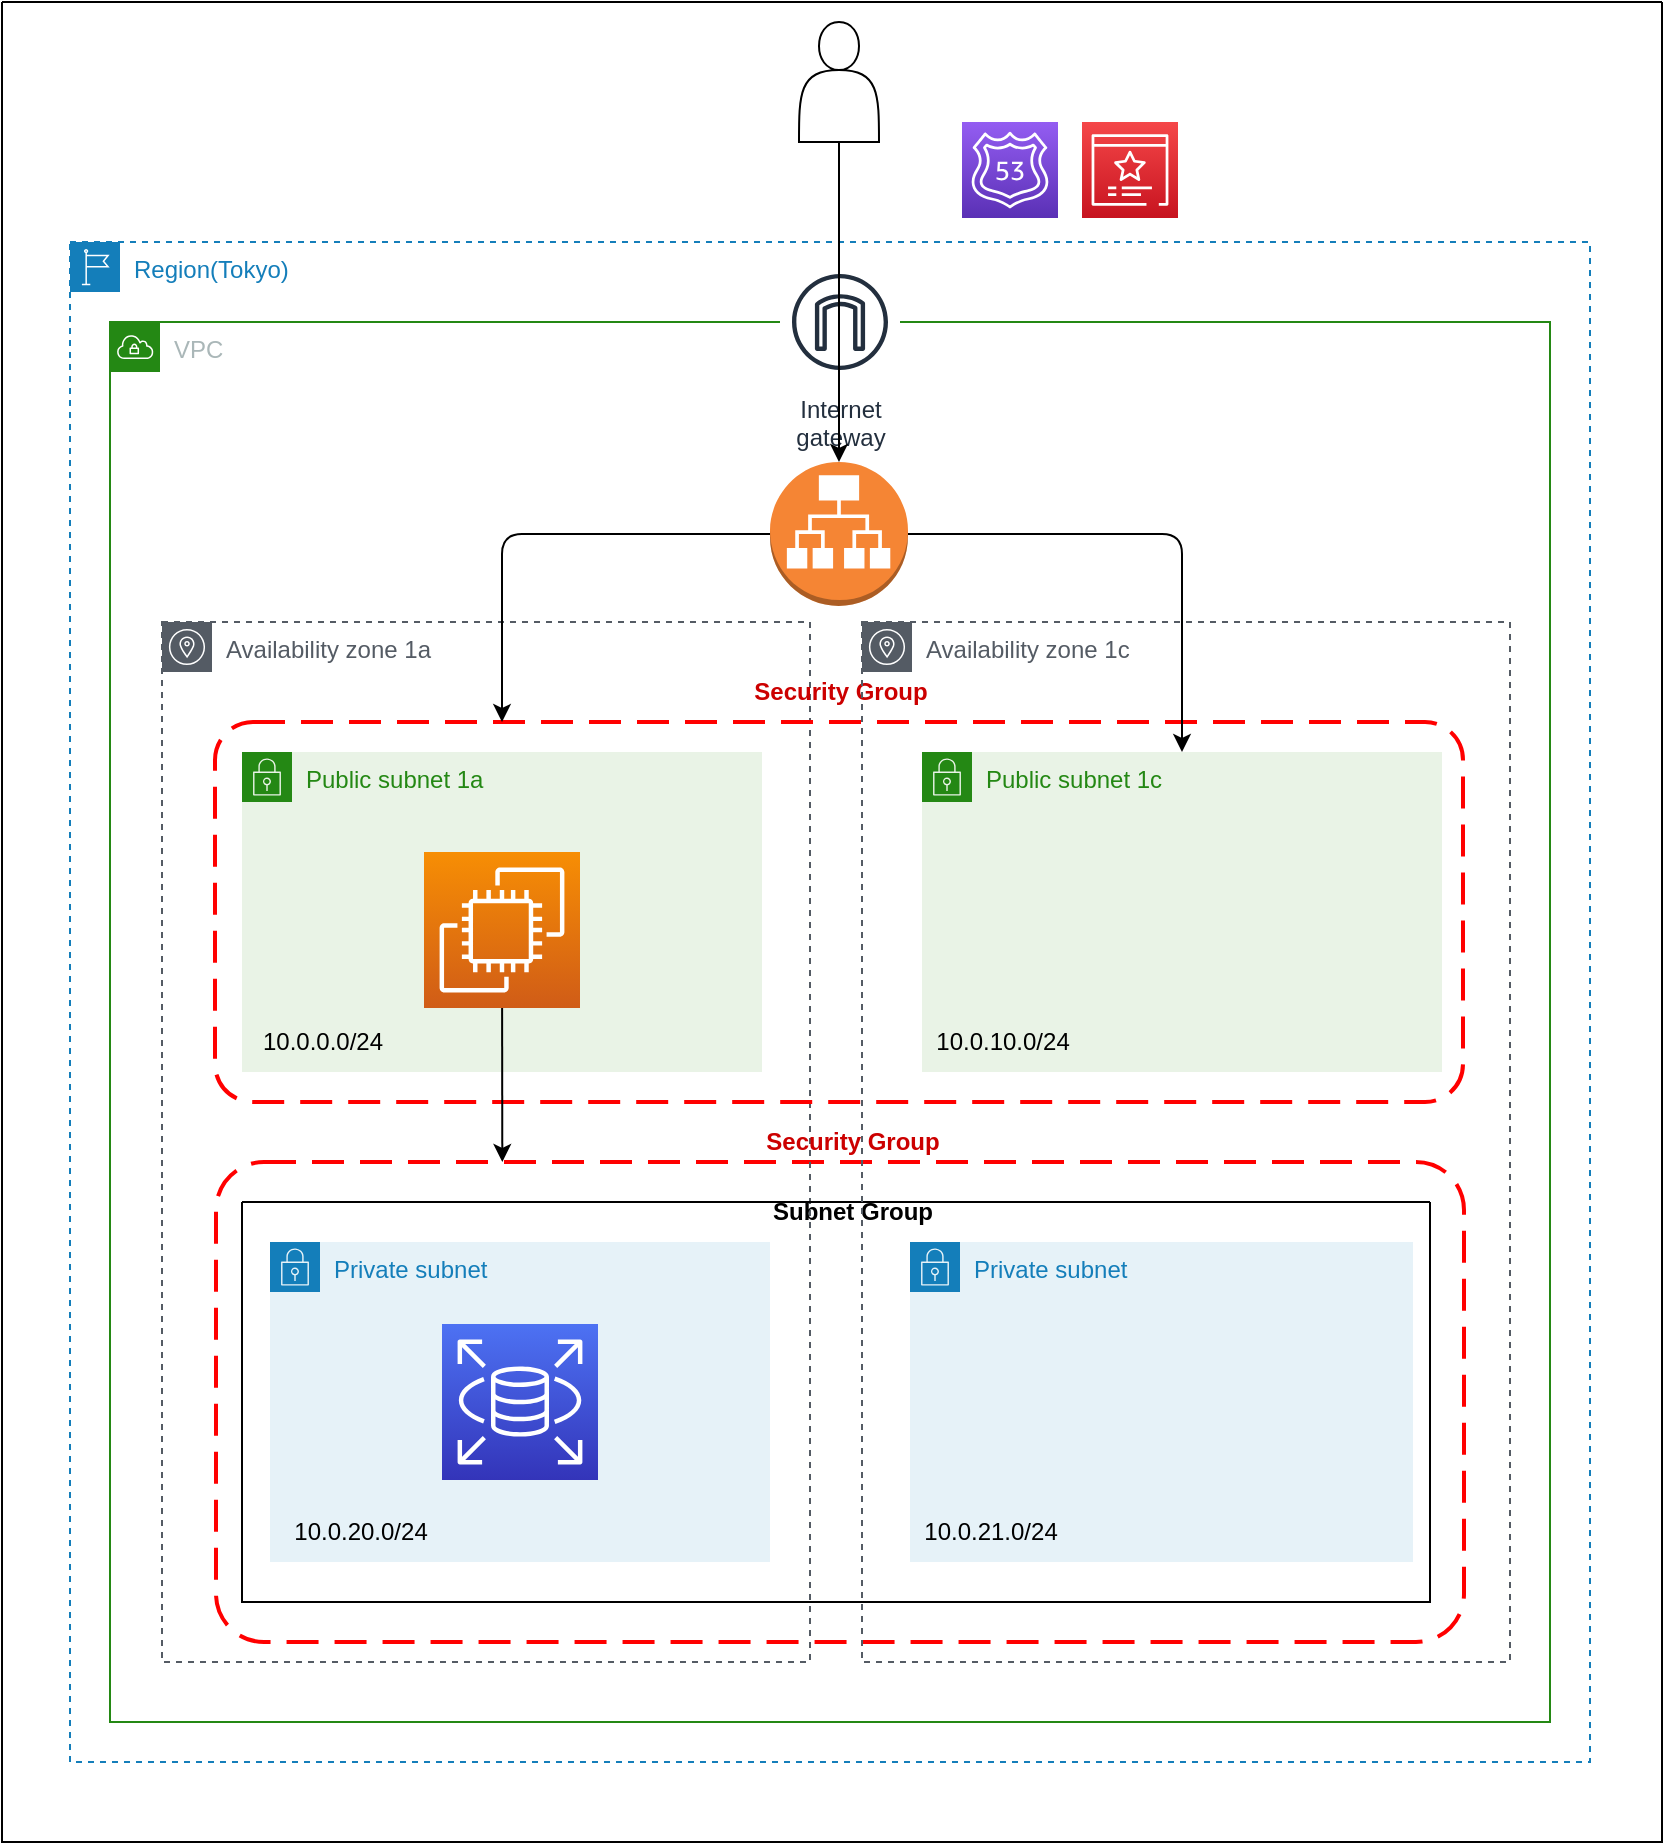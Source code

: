 <mxfile>
    <diagram id="Qg77tU_DHjURV8s3kFap" name="ページ1">
        <mxGraphModel dx="1579" dy="1003" grid="1" gridSize="10" guides="1" tooltips="1" connect="1" arrows="1" fold="1" page="1" pageScale="1" pageWidth="827" pageHeight="1169" background="#FFFFFF" math="0" shadow="0">
            <root>
                <mxCell id="0"/>
                <mxCell id="1" parent="0"/>
                <mxCell id="6" value="Region(Tokyo)" style="points=[[0,0],[0.25,0],[0.5,0],[0.75,0],[1,0],[1,0.25],[1,0.5],[1,0.75],[1,1],[0.75,1],[0.5,1],[0.25,1],[0,1],[0,0.75],[0,0.5],[0,0.25]];outlineConnect=0;gradientColor=none;html=1;whiteSpace=wrap;fontSize=12;fontStyle=0;container=1;pointerEvents=0;collapsible=0;recursiveResize=0;shape=mxgraph.aws4.group;grIcon=mxgraph.aws4.group_region;strokeColor=#147EBA;fillColor=none;verticalAlign=top;align=left;spacingLeft=30;fontColor=#147EBA;dashed=1;movable=0;resizable=0;rotatable=0;deletable=0;editable=0;connectable=0;" parent="1" vertex="1">
                    <mxGeometry x="34" y="120" width="760" height="760" as="geometry"/>
                </mxCell>
                <mxCell id="13" value="VPC" style="points=[[0,0],[0.25,0],[0.5,0],[0.75,0],[1,0],[1,0.25],[1,0.5],[1,0.75],[1,1],[0.75,1],[0.5,1],[0.25,1],[0,1],[0,0.75],[0,0.5],[0,0.25]];outlineConnect=0;gradientColor=none;html=1;whiteSpace=wrap;fontSize=12;fontStyle=0;container=1;pointerEvents=0;collapsible=0;recursiveResize=0;shape=mxgraph.aws4.group;grIcon=mxgraph.aws4.group_vpc;strokeColor=#248814;fillColor=none;verticalAlign=top;align=left;spacingLeft=30;fontColor=#AAB7B8;dashed=0;movable=1;resizable=1;rotatable=1;deletable=1;editable=1;connectable=1;" parent="6" vertex="1">
                    <mxGeometry x="20" y="40" width="720" height="700" as="geometry"/>
                </mxCell>
                <mxCell id="25" value="Private subnet" style="points=[[0,0],[0.25,0],[0.5,0],[0.75,0],[1,0],[1,0.25],[1,0.5],[1,0.75],[1,1],[0.75,1],[0.5,1],[0.25,1],[0,1],[0,0.75],[0,0.5],[0,0.25]];outlineConnect=0;gradientColor=none;html=1;whiteSpace=wrap;fontSize=12;fontStyle=0;container=1;pointerEvents=0;collapsible=0;recursiveResize=0;shape=mxgraph.aws4.group;grIcon=mxgraph.aws4.group_security_group;grStroke=0;strokeColor=#147EBA;fillColor=#E6F2F8;verticalAlign=top;align=left;spacingLeft=30;fontColor=#147EBA;dashed=0;" parent="13" vertex="1">
                    <mxGeometry x="80" y="460" width="250" height="160" as="geometry"/>
                </mxCell>
                <mxCell id="40" value="" style="sketch=0;points=[[0,0,0],[0.25,0,0],[0.5,0,0],[0.75,0,0],[1,0,0],[0,1,0],[0.25,1,0],[0.5,1,0],[0.75,1,0],[1,1,0],[0,0.25,0],[0,0.5,0],[0,0.75,0],[1,0.25,0],[1,0.5,0],[1,0.75,0]];outlineConnect=0;fontColor=#232F3E;gradientColor=#4D72F3;gradientDirection=north;fillColor=#3334B9;strokeColor=#ffffff;dashed=0;verticalLabelPosition=bottom;verticalAlign=top;align=center;html=1;fontSize=12;fontStyle=0;aspect=fixed;shape=mxgraph.aws4.resourceIcon;resIcon=mxgraph.aws4.rds;" parent="25" vertex="1">
                    <mxGeometry x="86" y="41" width="78" height="78" as="geometry"/>
                </mxCell>
                <mxCell id="95" value="" style="rounded=1;arcSize=10;dashed=1;strokeColor=#ff0000;fillColor=none;gradientColor=none;dashPattern=8 4;strokeWidth=2;" parent="13" vertex="1">
                    <mxGeometry x="53" y="420" width="624" height="240" as="geometry"/>
                </mxCell>
                <mxCell id="96" value="Availability zone 1a" style="sketch=0;outlineConnect=0;gradientColor=none;html=1;whiteSpace=wrap;fontSize=12;fontStyle=0;shape=mxgraph.aws4.group;grIcon=mxgraph.aws4.group_availability_zone;strokeColor=#545B64;fillColor=none;verticalAlign=top;align=left;spacingLeft=30;fontColor=#545B64;dashed=1;movable=0;resizable=0;rotatable=0;deletable=0;editable=0;connectable=0;" parent="13" vertex="1">
                    <mxGeometry x="26" y="150" width="324" height="520" as="geometry"/>
                </mxCell>
                <mxCell id="36" value="" style="rounded=1;arcSize=10;dashed=1;strokeColor=#ff0000;fillColor=none;gradientColor=none;dashPattern=8 4;strokeWidth=2;" parent="13" vertex="1">
                    <mxGeometry x="52.5" y="200" width="624" height="190" as="geometry"/>
                </mxCell>
                <mxCell id="16" value="Public subnet 1c" style="points=[[0,0],[0.25,0],[0.5,0],[0.75,0],[1,0],[1,0.25],[1,0.5],[1,0.75],[1,1],[0.75,1],[0.5,1],[0.25,1],[0,1],[0,0.75],[0,0.5],[0,0.25]];outlineConnect=0;gradientColor=none;html=1;whiteSpace=wrap;fontSize=12;fontStyle=0;container=1;pointerEvents=0;collapsible=0;recursiveResize=0;shape=mxgraph.aws4.group;grIcon=mxgraph.aws4.group_security_group;grStroke=0;strokeColor=#248814;fillColor=#E9F3E6;verticalAlign=top;align=left;spacingLeft=30;fontColor=#248814;dashed=0;" parent="13" vertex="1">
                    <mxGeometry x="406" y="215" width="260" height="160" as="geometry"/>
                </mxCell>
                <mxCell id="24" value="Public subnet 1a" style="points=[[0,0],[0.25,0],[0.5,0],[0.75,0],[1,0],[1,0.25],[1,0.5],[1,0.75],[1,1],[0.75,1],[0.5,1],[0.25,1],[0,1],[0,0.75],[0,0.5],[0,0.25]];outlineConnect=0;gradientColor=none;html=1;whiteSpace=wrap;fontSize=12;fontStyle=0;container=1;pointerEvents=0;collapsible=0;recursiveResize=0;shape=mxgraph.aws4.group;grIcon=mxgraph.aws4.group_security_group;grStroke=0;strokeColor=#248814;fillColor=#E9F3E6;verticalAlign=top;align=left;spacingLeft=30;fontColor=#248814;dashed=0;" parent="13" vertex="1">
                    <mxGeometry x="66" y="215" width="260" height="160" as="geometry"/>
                </mxCell>
                <mxCell id="34" value="" style="sketch=0;points=[[0,0,0],[0.25,0,0],[0.5,0,0],[0.75,0,0],[1,0,0],[0,1,0],[0.25,1,0],[0.5,1,0],[0.75,1,0],[1,1,0],[0,0.25,0],[0,0.5,0],[0,0.75,0],[1,0.25,0],[1,0.5,0],[1,0.75,0]];outlineConnect=0;fontColor=#232F3E;gradientColor=#F78E04;gradientDirection=north;fillColor=#D05C17;strokeColor=#ffffff;dashed=0;verticalLabelPosition=bottom;verticalAlign=top;align=center;html=1;fontSize=12;fontStyle=0;aspect=fixed;shape=mxgraph.aws4.resourceIcon;resIcon=mxgraph.aws4.ec2;" parent="24" vertex="1">
                    <mxGeometry x="91" y="50" width="78" height="78" as="geometry"/>
                </mxCell>
                <mxCell id="53" style="edgeStyle=none;html=1;" parent="13" source="26" edge="1">
                    <mxGeometry relative="1" as="geometry">
                        <mxPoint x="196" y="200" as="targetPoint"/>
                        <Array as="points">
                            <mxPoint x="196" y="106"/>
                        </Array>
                    </mxGeometry>
                </mxCell>
                <mxCell id="57" style="edgeStyle=none;html=1;" parent="13" source="26" target="16" edge="1">
                    <mxGeometry relative="1" as="geometry">
                        <Array as="points">
                            <mxPoint x="536" y="106"/>
                        </Array>
                    </mxGeometry>
                </mxCell>
                <mxCell id="26" value="" style="outlineConnect=0;dashed=0;verticalLabelPosition=bottom;verticalAlign=top;align=center;html=1;shape=mxgraph.aws3.application_load_balancer;fillColor=#F58534;gradientColor=none;" parent="13" vertex="1">
                    <mxGeometry x="330" y="70" width="69" height="72" as="geometry"/>
                </mxCell>
                <mxCell id="43" value="Private subnet" style="points=[[0,0],[0.25,0],[0.5,0],[0.75,0],[1,0],[1,0.25],[1,0.5],[1,0.75],[1,1],[0.75,1],[0.5,1],[0.25,1],[0,1],[0,0.75],[0,0.5],[0,0.25]];outlineConnect=0;gradientColor=none;html=1;whiteSpace=wrap;fontSize=12;fontStyle=0;container=1;pointerEvents=0;collapsible=0;recursiveResize=0;shape=mxgraph.aws4.group;grIcon=mxgraph.aws4.group_security_group;grStroke=0;strokeColor=#147EBA;fillColor=#E6F2F8;verticalAlign=top;align=left;spacingLeft=30;fontColor=#147EBA;dashed=0;" parent="13" vertex="1">
                    <mxGeometry x="400" y="460" width="251.5" height="160" as="geometry"/>
                </mxCell>
                <mxCell id="92" value="10.0.21.0/24" style="text;html=1;align=center;verticalAlign=middle;resizable=0;points=[];autosize=1;strokeColor=none;fillColor=none;fontColor=#000000;" parent="43" vertex="1">
                    <mxGeometry x="-5" y="130" width="90" height="30" as="geometry"/>
                </mxCell>
                <mxCell id="58" style="edgeStyle=none;html=1;entryX=0.232;entryY=0;entryDx=0;entryDy=0;entryPerimeter=0;" parent="13" source="34" edge="1">
                    <mxGeometry relative="1" as="geometry">
                        <mxPoint x="196.16" y="420" as="targetPoint"/>
                    </mxGeometry>
                </mxCell>
                <mxCell id="59" value="&lt;b&gt;&lt;font color=&quot;#cc0000&quot;&gt;Security Group&lt;/font&gt;&lt;/b&gt;" style="text;html=1;align=center;verticalAlign=middle;resizable=0;points=[];autosize=1;strokeColor=none;fillColor=none;" parent="13" vertex="1">
                    <mxGeometry x="310" y="170" width="110" height="30" as="geometry"/>
                </mxCell>
                <mxCell id="60" value="&lt;b&gt;&lt;font color=&quot;#cc0000&quot;&gt;Security Group&lt;/font&gt;&lt;/b&gt;" style="text;html=1;align=center;verticalAlign=middle;resizable=0;points=[];autosize=1;strokeColor=none;fillColor=none;" parent="13" vertex="1">
                    <mxGeometry x="316" y="395" width="110" height="30" as="geometry"/>
                </mxCell>
                <mxCell id="61" value="10.0.0.0/24" style="text;html=1;align=center;verticalAlign=middle;resizable=0;points=[];autosize=1;strokeColor=none;fillColor=none;fontColor=#000000;" parent="13" vertex="1">
                    <mxGeometry x="66" y="345" width="80" height="30" as="geometry"/>
                </mxCell>
                <mxCell id="90" value="10.0.10.0/24" style="text;html=1;align=center;verticalAlign=middle;resizable=0;points=[];autosize=1;strokeColor=none;fillColor=none;fontColor=#000000;" parent="13" vertex="1">
                    <mxGeometry x="401" y="345" width="90" height="30" as="geometry"/>
                </mxCell>
                <mxCell id="93" value="" style="swimlane;startSize=0;labelBackgroundColor=none;fontColor=#000000;" parent="13" vertex="1">
                    <mxGeometry x="66" y="440" width="594" height="200" as="geometry">
                        <mxRectangle x="390" y="460" width="50" height="40" as="alternateBounds"/>
                    </mxGeometry>
                </mxCell>
                <mxCell id="94" value="&lt;b style=&quot;&quot;&gt;&lt;font color=&quot;#000000&quot;&gt;Subnet Group&lt;/font&gt;&lt;/b&gt;" style="text;html=1;align=center;verticalAlign=middle;resizable=0;points=[];autosize=1;strokeColor=none;fillColor=none;" parent="93" vertex="1">
                    <mxGeometry x="255" y="-10" width="100" height="30" as="geometry"/>
                </mxCell>
                <mxCell id="98" value="10.0.20.0/24" style="text;html=1;align=center;verticalAlign=middle;resizable=0;points=[];autosize=1;strokeColor=none;fillColor=none;" parent="93" vertex="1">
                    <mxGeometry x="14" y="150" width="90" height="30" as="geometry"/>
                </mxCell>
                <mxCell id="97" value="Availability zone 1c" style="sketch=0;outlineConnect=0;gradientColor=none;html=1;whiteSpace=wrap;fontSize=12;fontStyle=0;shape=mxgraph.aws4.group;grIcon=mxgraph.aws4.group_availability_zone;strokeColor=#545B64;fillColor=none;verticalAlign=top;align=left;spacingLeft=30;fontColor=#545B64;dashed=1;" parent="13" vertex="1">
                    <mxGeometry x="376" y="150" width="324" height="520" as="geometry"/>
                </mxCell>
                <mxCell id="15" value="Internet&#10;gateway" style="sketch=0;outlineConnect=0;fontColor=#232F3E;gradientColor=none;strokeColor=#232F3E;fillColor=#ffffff;dashed=0;verticalLabelPosition=bottom;verticalAlign=top;align=center;html=1;fontSize=12;fontStyle=0;aspect=fixed;shape=mxgraph.aws4.resourceIcon;resIcon=mxgraph.aws4.internet_gateway;" parent="6" vertex="1">
                    <mxGeometry x="355" y="10" width="60" height="60" as="geometry"/>
                </mxCell>
                <mxCell id="33" value="" style="edgeStyle=none;html=1;entryX=0.5;entryY=0;entryDx=0;entryDy=0;entryPerimeter=0;" parent="1" source="3" target="26" edge="1">
                    <mxGeometry relative="1" as="geometry"/>
                </mxCell>
                <mxCell id="3" value="" style="shape=actor;whiteSpace=wrap;html=1;" parent="1" vertex="1">
                    <mxGeometry x="398.5" y="10" width="40" height="60" as="geometry"/>
                </mxCell>
                <mxCell id="4" value="" style="sketch=0;points=[[0,0,0],[0.25,0,0],[0.5,0,0],[0.75,0,0],[1,0,0],[0,1,0],[0.25,1,0],[0.5,1,0],[0.75,1,0],[1,1,0],[0,0.25,0],[0,0.5,0],[0,0.75,0],[1,0.25,0],[1,0.5,0],[1,0.75,0]];outlineConnect=0;fontColor=#232F3E;gradientColor=#945DF2;gradientDirection=north;fillColor=#5A30B5;strokeColor=#ffffff;dashed=0;verticalLabelPosition=bottom;verticalAlign=top;align=center;html=1;fontSize=12;fontStyle=0;aspect=fixed;shape=mxgraph.aws4.resourceIcon;resIcon=mxgraph.aws4.route_53;" parent="1" vertex="1">
                    <mxGeometry x="480" y="60" width="48" height="48" as="geometry"/>
                </mxCell>
                <mxCell id="28" value="" style="sketch=0;points=[[0,0,0],[0.25,0,0],[0.5,0,0],[0.75,0,0],[1,0,0],[0,1,0],[0.25,1,0],[0.5,1,0],[0.75,1,0],[1,1,0],[0,0.25,0],[0,0.5,0],[0,0.75,0],[1,0.25,0],[1,0.5,0],[1,0.75,0]];outlineConnect=0;fontColor=#232F3E;gradientColor=#F54749;gradientDirection=north;fillColor=#C7131F;strokeColor=#ffffff;dashed=0;verticalLabelPosition=bottom;verticalAlign=top;align=center;html=1;fontSize=12;fontStyle=0;aspect=fixed;shape=mxgraph.aws4.resourceIcon;resIcon=mxgraph.aws4.certificate_manager_3;" parent="1" vertex="1">
                    <mxGeometry x="540" y="60" width="48" height="48" as="geometry"/>
                </mxCell>
                <mxCell id="100" value="" style="swimlane;startSize=0;fillStyle=auto;fillColor=#FFFFFF;" vertex="1" collapsed="1" parent="1">
                    <mxGeometry width="830" height="920" as="geometry">
                        <mxRectangle x="310" y="370" width="200" height="200" as="alternateBounds"/>
                    </mxGeometry>
                </mxCell>
            </root>
        </mxGraphModel>
    </diagram>
</mxfile>